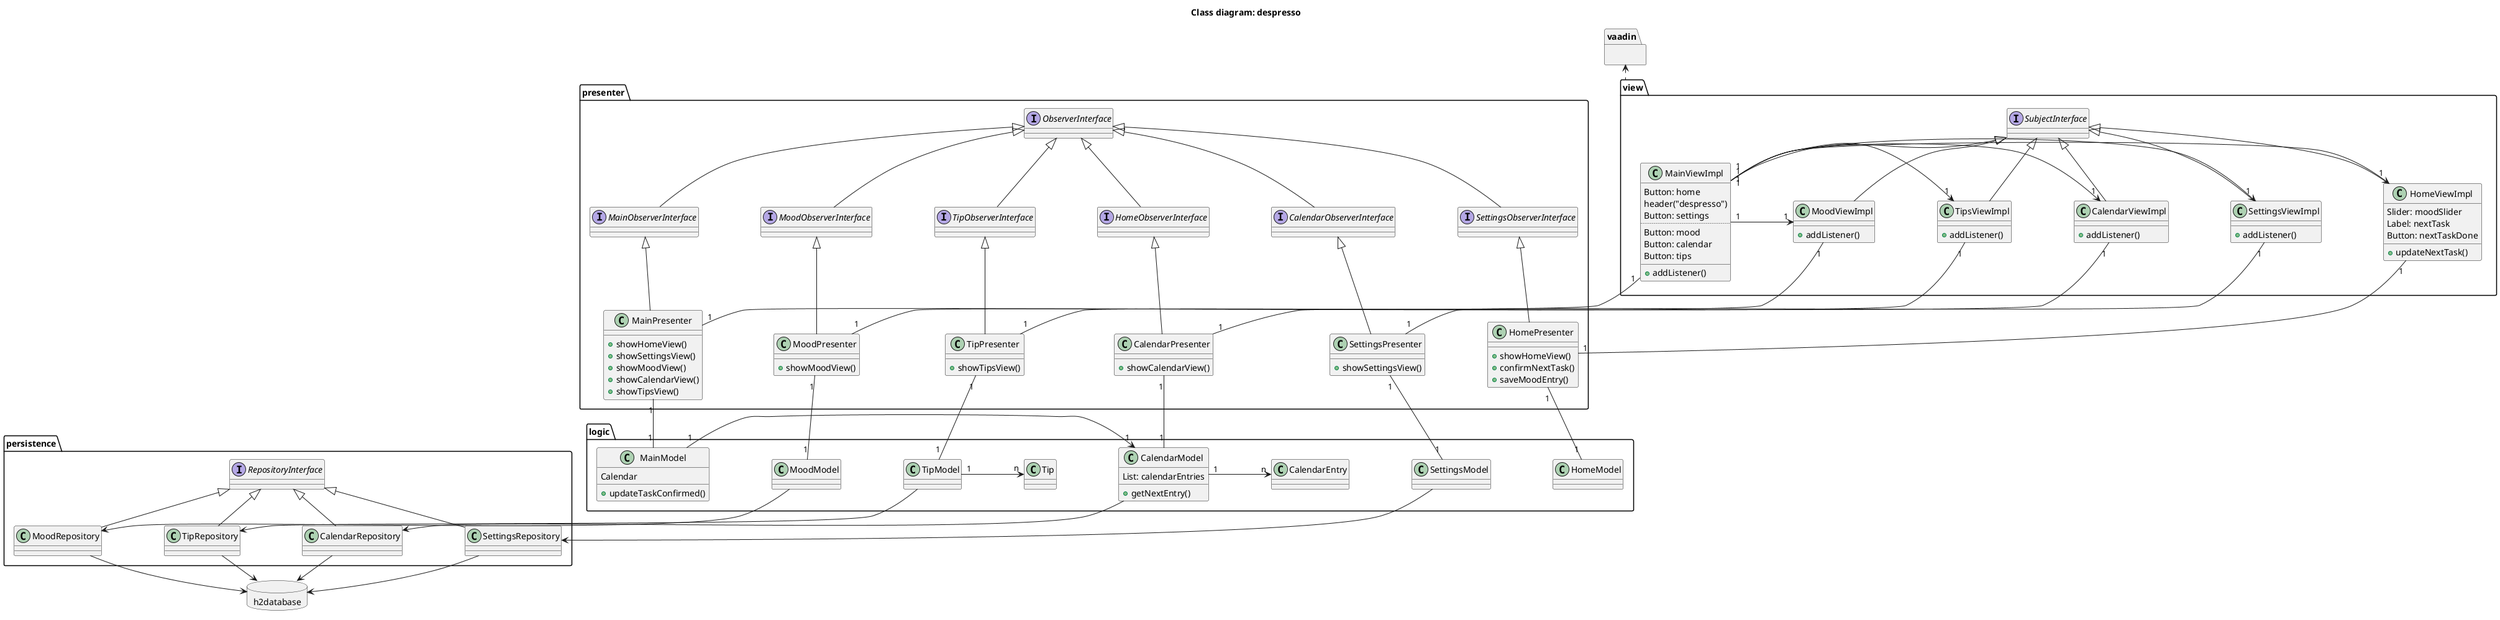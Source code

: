 @startuml

skinparam nodesep 100
skinparam ranksep 40

title Class diagram: despresso

/' Define the class details'/

package vaadin {
}

package view {
    interface SubjectInterface

    class SettingsViewImpl {
    + addListener()
    }
    class CalendarViewImpl {
    + addListener()
    }
    class MoodViewImpl {
    + addListener()
    }
    class TipsViewImpl {
    + addListener()
    }
    class HomeViewImpl {
        Slider: moodSlider
        Label: nextTask
        Button: nextTaskDone
        + updateNextTask()
        }
    class MainViewImpl {
        Button: home
        header("despresso")
        Button: settings
        ..
        Button: mood
        Button: calendar
        Button: tips
        __
        + addListener()
        }
}

package presenter {
    interface ObserverInterface
    interface MoodObserverInterface
    interface TipObserverInterface
    interface MainObserverInterface
    interface CalendarObserverInterface
    interface SettingsObserverInterface
    interface HomeObserverInterface

    class MainPresenter{
    + showHomeView()
    + showSettingsView()
    + showMoodView()
    + showCalendarView()
    + showTipsView()
    }

    class HomePresenter {
    + showHomeView()
    + confirmNextTask()
    + saveMoodEntry()
    }

    class SettingsPresenter {
    + showSettingsView()
    }
    class CalendarPresenter {
    + showCalendarView()
    }
    class TipPresenter {
    + showTipsView()
    }
    class MoodPresenter {
    + showMoodView()
    }
}

package logic {
    class MainModel {
    Calendar
    + updateTaskConfirmed()
    }

    class CalendarModel {
    List: calendarEntries
    + getNextEntry()
    }

    class MoodModel

    class TipModel
    class Tip

    class SettingsModel

    class HomeModel

    class CalendarEntry
}

package persistence {

    interface RepositoryInterface

    class TipRepository

    class CalendarRepository

    class MoodRepository

    class SettingsRepository

}
  package h2database <<Database>> {
    }



/' Define relations'/

vaadin <.. view

/' Presenter - View'/
MainPresenter "1" -- "1" MainViewImpl
SettingsViewImpl "1" -- "1" SettingsPresenter
HomeViewImpl "1" -- "1" HomePresenter
TipsViewImpl "1" -- "1" TipPresenter
CalendarViewImpl "1" -- "1" CalendarPresenter
MoodViewImpl "1" -- "1" MoodPresenter

/' View - View'/
MainViewImpl "1" -> "1" HomeViewImpl
MainViewImpl "1" -> "1" SettingsViewImpl
MainViewImpl "1" -> "1" CalendarViewImpl
MainViewImpl "1" -> "1" TipsViewImpl
MainViewImpl "1" -> "1" MoodViewImpl

/' Presenter - Model'/
MainPresenter "1" -- "1" MainModel
TipPresenter "1" -- "1" TipModel
MoodPresenter "1" -- "1" MoodModel
SettingsPresenter "1" -- "1" SettingsModel
HomePresenter "1" -- "1" HomeModel
CalendarPresenter "1" -- "1" CalendarModel


CalendarModel "1" -> "n" CalendarEntry
TipModel "1" -> "n" Tip

MainModel "1" -> "1" CalendarModel

SubjectInterface <|-- MainViewImpl
SubjectInterface <|-- MoodViewImpl
SubjectInterface <|-- TipsViewImpl
SubjectInterface <|-- CalendarViewImpl
SubjectInterface <|-- SettingsViewImpl
SubjectInterface <|-- HomeViewImpl


ObserverInterface <|-- MainObserverInterface
ObserverInterface <|-- MoodObserverInterface
ObserverInterface <|-- TipObserverInterface
ObserverInterface <|-- HomeObserverInterface
ObserverInterface <|-- CalendarObserverInterface
ObserverInterface <|-- SettingsObserverInterface

MainObserverInterface <|-- MainPresenter
MoodObserverInterface <|-- MoodPresenter
TipObserverInterface <|-- TipPresenter
HomeObserverInterface <|-- CalendarPresenter
CalendarObserverInterface <|-- SettingsPresenter
SettingsObserverInterface <|-- HomePresenter

/' Persistence '/
RepositoryInterface <|-- TipRepository
RepositoryInterface <|-- CalendarRepository
RepositoryInterface <|-- MoodRepository
RepositoryInterface <|-- SettingsRepository

SettingsModel --> SettingsRepository
TipModel --> TipRepository
MoodModel --> MoodRepository
CalendarModel --> CalendarRepository

CalendarRepository --> h2database
SettingsRepository --> h2database
MoodRepository --> h2database
TipRepository --> h2database

@enduml